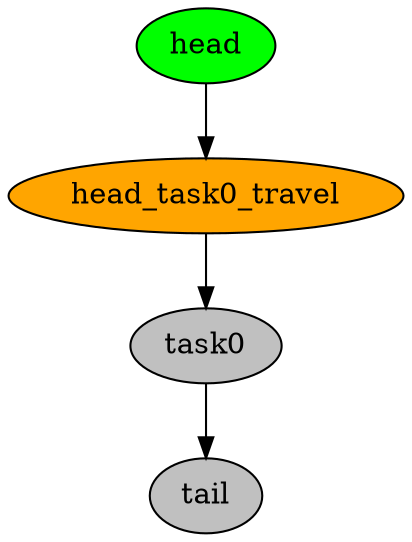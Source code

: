 digraph timeline {
head[label="head",style=filled,fillcolor=green,fontcolor=black];
head_task0_travel[label="head_task0_travel",style=filled,fillcolor=orange,fontcolor=black];
task0[label="task0",style=filled,fillcolor=gray,fontcolor=black];
tail[label="tail",style=filled,fillcolor=gray,fontcolor=black];
"head"->"head_task0_travel"[color=black];
"head_task0_travel"->"task0"[color=black];
"task0"->"tail"[color=black];
}
